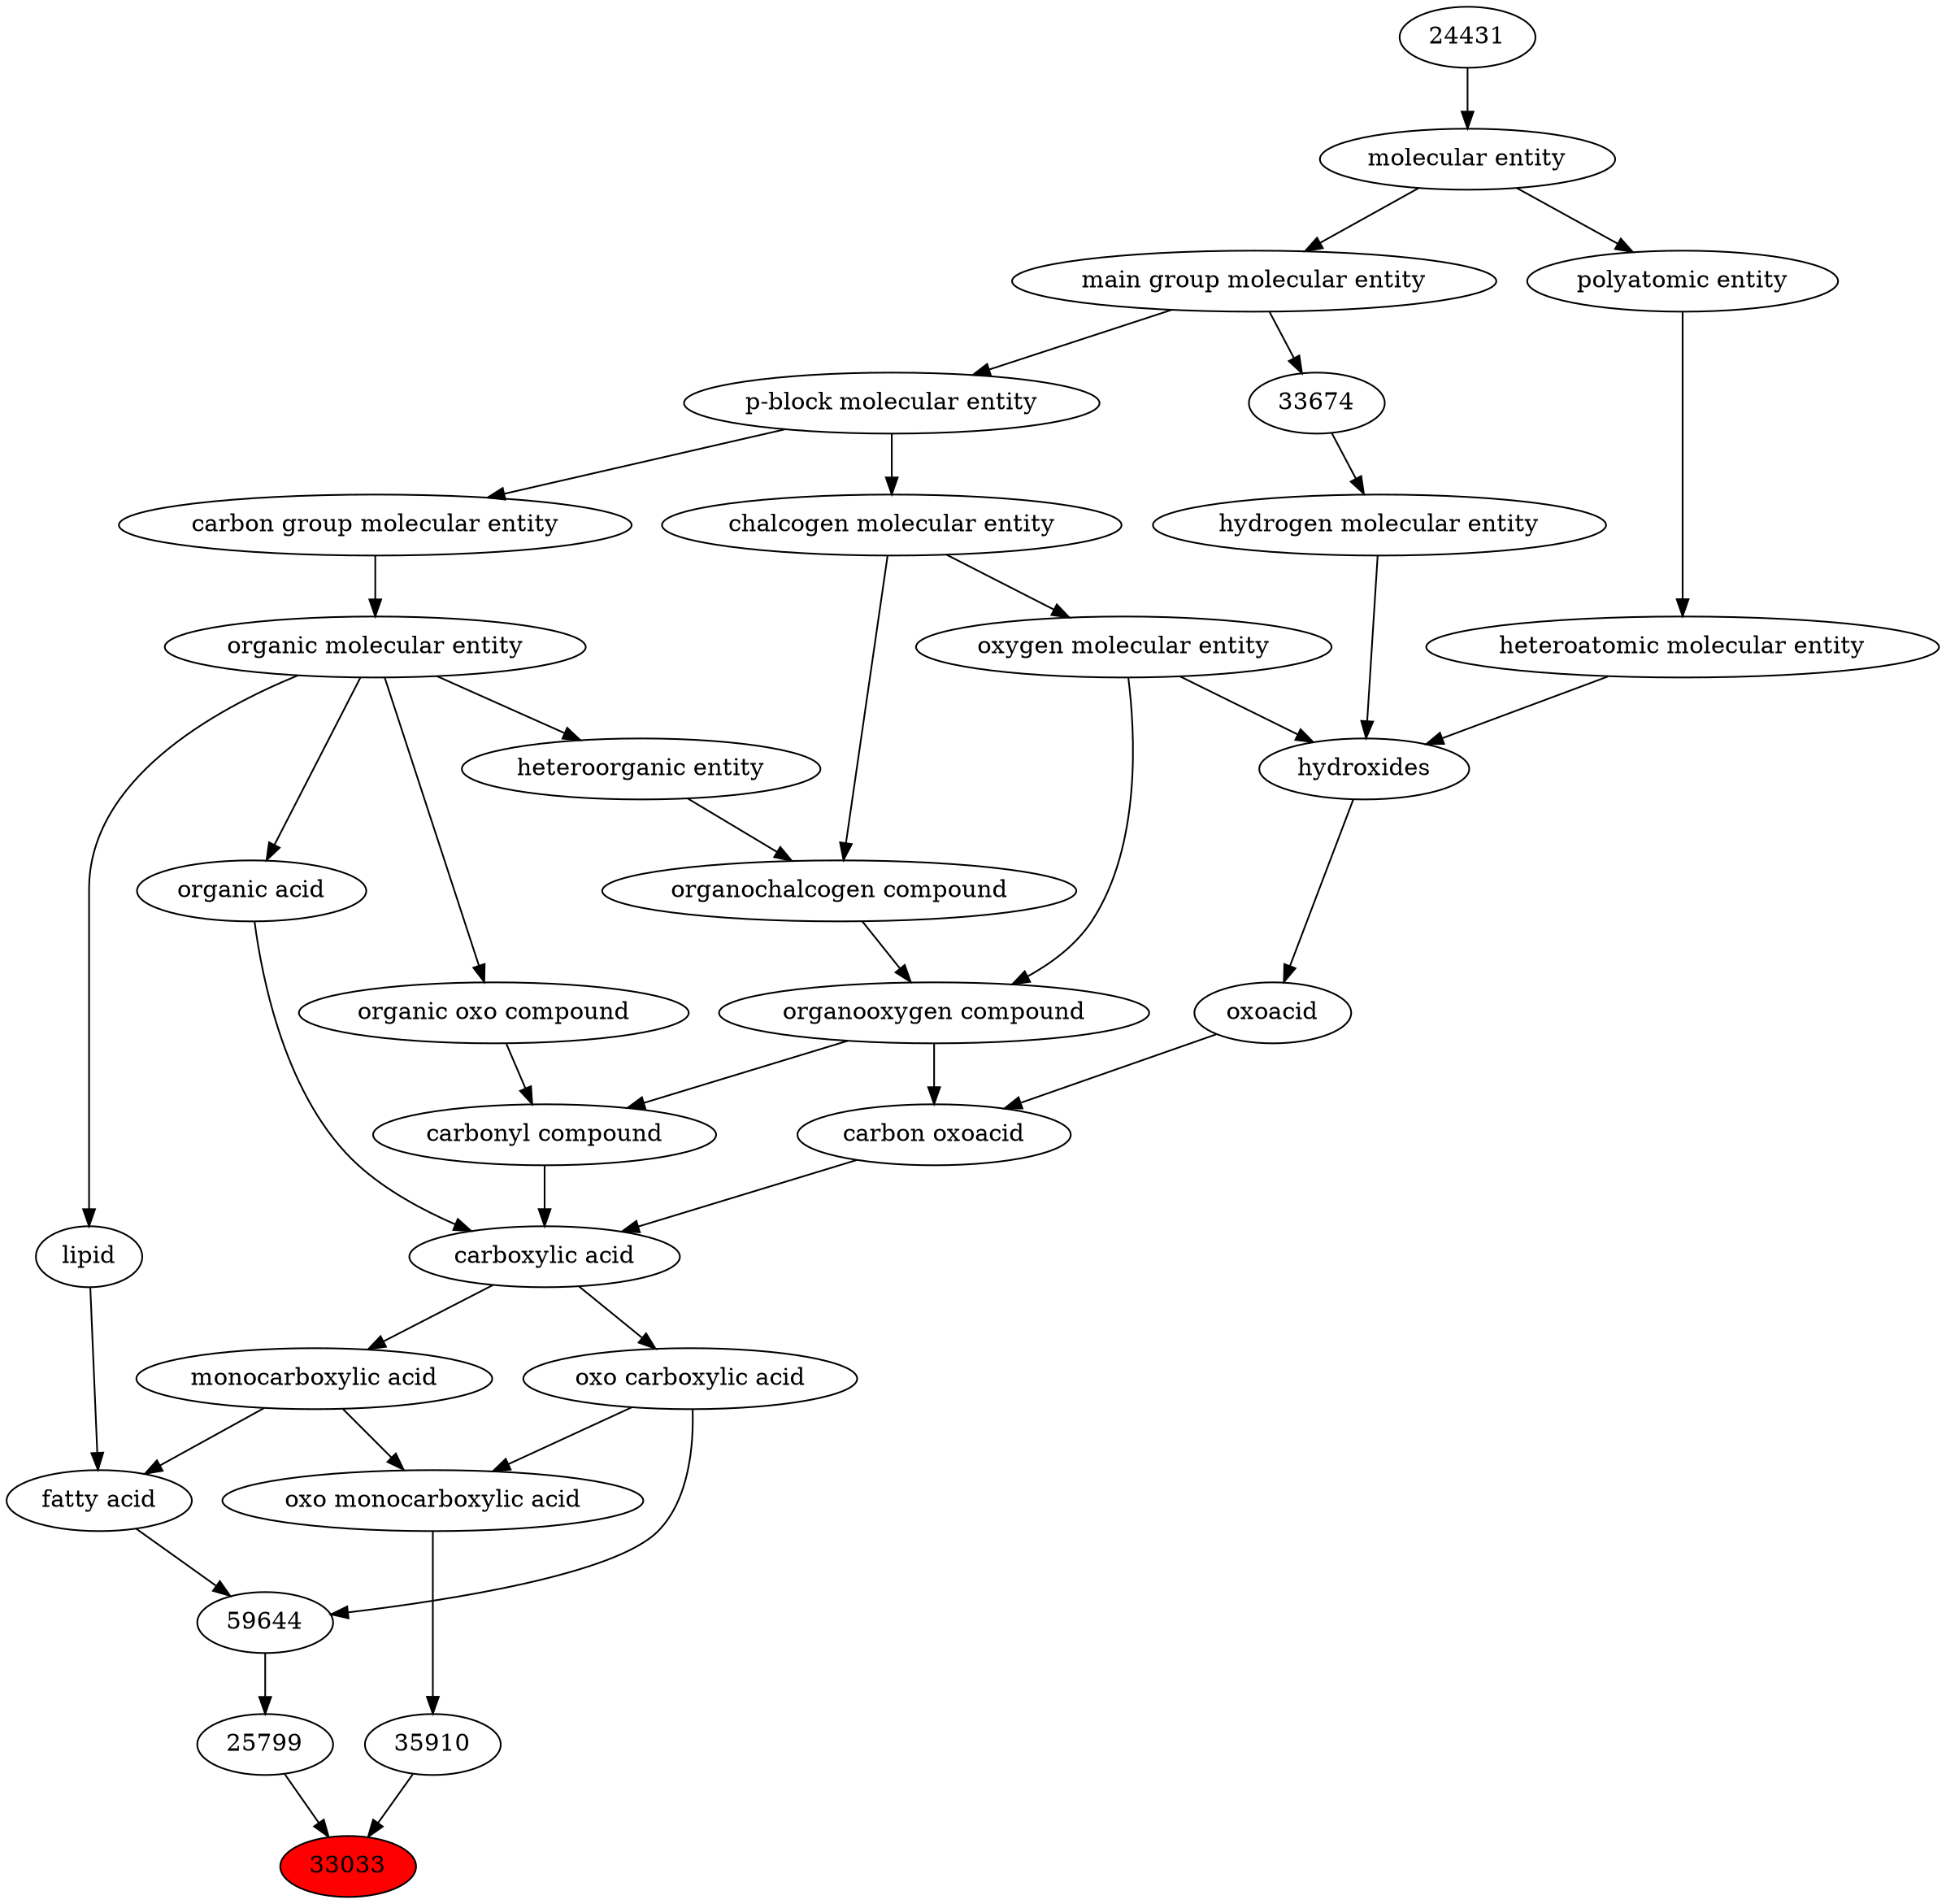 digraph tree{ 
33033 [label="33033" fillcolor=red style=filled]
35910 -> 33033
25799 -> 33033
35910 [label="35910"]
35871 -> 35910
25799 [label="25799"]
59644 -> 25799
35871 [label="oxo monocarboxylic acid"]
25384 -> 35871
25754 -> 35871
59644 [label="59644"]
25754 -> 59644
35366 -> 59644
25384 [label="monocarboxylic acid"]
33575 -> 25384
25754 [label="oxo carboxylic acid"]
33575 -> 25754
35366 [label="fatty acid"]
25384 -> 35366
18059 -> 35366
33575 [label="carboxylic acid"]
36586 -> 33575
35605 -> 33575
64709 -> 33575
18059 [label="lipid"]
50860 -> 18059
36586 [label="carbonyl compound"]
36587 -> 36586
36963 -> 36586
35605 [label="carbon oxoacid"]
24833 -> 35605
36963 -> 35605
64709 [label="organic acid"]
50860 -> 64709
50860 [label="organic molecular entity"]
33582 -> 50860
36587 [label="organic oxo compound"]
50860 -> 36587
36963 [label="organooxygen compound"]
36962 -> 36963
25806 -> 36963
24833 [label="oxoacid"]
24651 -> 24833
33582 [label="carbon group molecular entity"]
33675 -> 33582
36962 [label="organochalcogen compound"]
33285 -> 36962
33304 -> 36962
25806 [label="oxygen molecular entity"]
33304 -> 25806
24651 [label="hydroxides"]
25806 -> 24651
33608 -> 24651
37577 -> 24651
33675 [label="p-block molecular entity"]
33579 -> 33675
33285 [label="heteroorganic entity"]
50860 -> 33285
33304 [label="chalcogen molecular entity"]
33675 -> 33304
33608 [label="hydrogen molecular entity"]
33674 -> 33608
37577 [label="heteroatomic molecular entity"]
36357 -> 37577
33579 [label="main group molecular entity"]
23367 -> 33579
33674 [label="33674"]
33579 -> 33674
36357 [label="polyatomic entity"]
23367 -> 36357
23367 [label="molecular entity"]
24431 -> 23367
24431 [label="24431"]
}